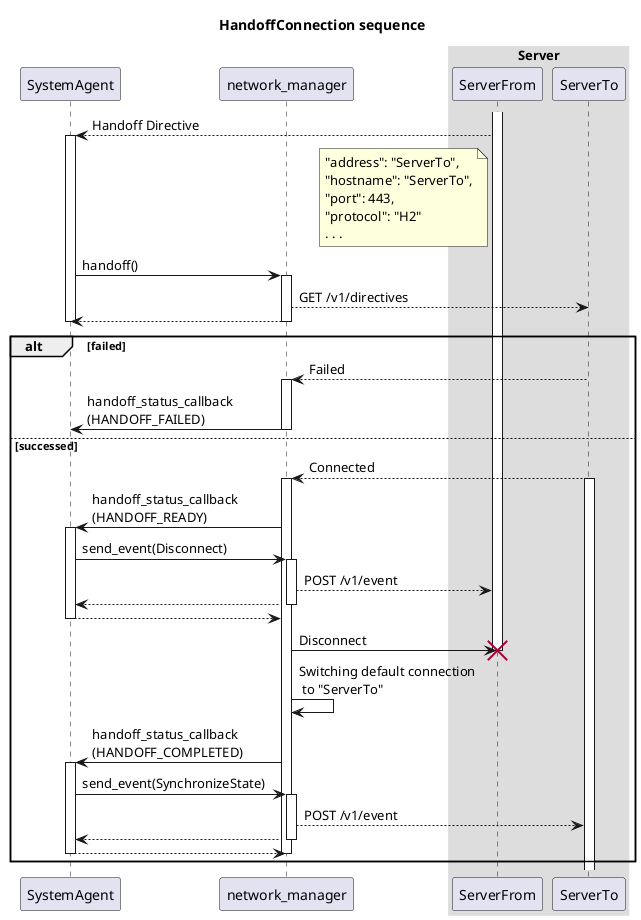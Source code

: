 @startuml

title HandoffConnection sequence
skinparam SequenceBoxBorderColor transparent

participant "SystemAgent" as sa
participant "network_manager" as nmgr

box Server
participant "ServerFrom" as sold
participant "ServerTo" as snew
end box

activate sold
sold --> sa: Handoff Directive
note left of sold
  "address": "ServerTo",
  "hostname": "ServerTo",
  "port": 443,
  "protocol": "H2"
  . . .
end note
activate sa

sa -> nmgr: handoff()
activate nmgr
nmgr --> snew: GET /v1/directives
return
deactivate sa

alt #transparent failed

snew --> nmgr: Failed
activate nmgr
nmgr -> sa: handoff_status_callback\n(HANDOFF_FAILED)
deactivate nmgr

else #transparent successed

snew --> nmgr: Connected
activate snew
activate nmgr
nmgr -> sa: handoff_status_callback\n(HANDOFF_READY)
activate sa
sa -> nmgr: send_event(Disconnect)
activate nmgr
nmgr --> sold: POST /v1/event
return
return
nmgr -> sold: Disconnect
destroy sold
nmgr -> nmgr: Switching default connection\n to "ServerTo"
nmgr -> sa: handoff_status_callback\n(HANDOFF_COMPLETED)

activate sa
sa -> nmgr: send_event(SynchronizeState)
activate nmgr
nmgr --> snew: POST /v1/event
return
return
deactivate nmgr

end alt

@enduml